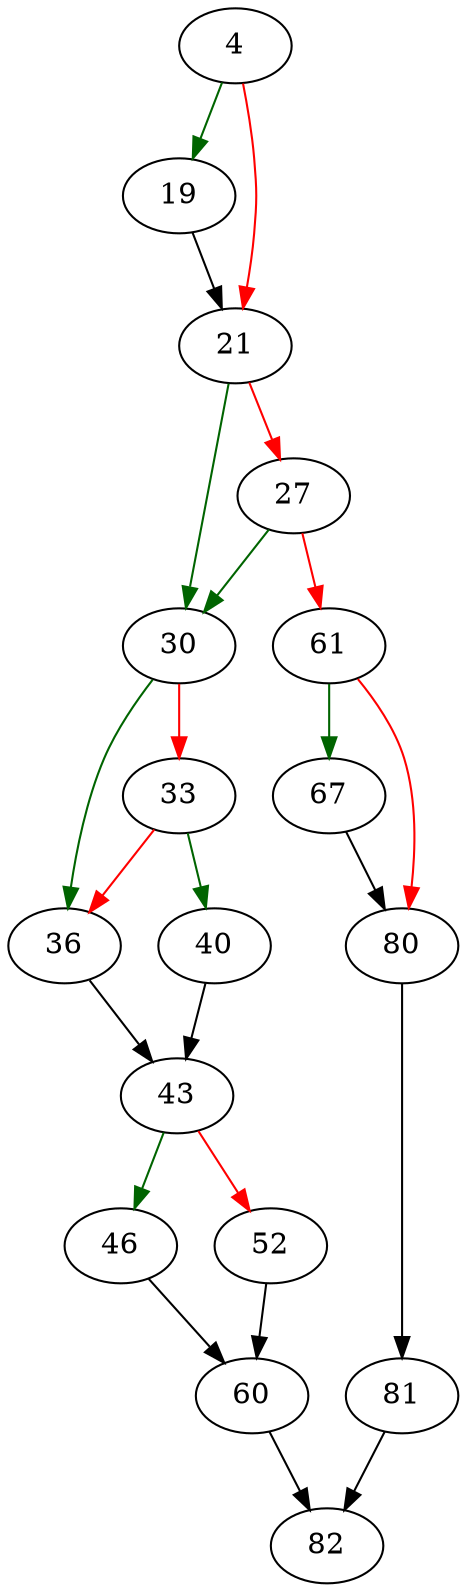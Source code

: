 strict digraph "runOneSqlLine" {
	// Node definitions.
	4 [entry=true];
	19;
	21;
	30;
	27;
	61;
	36;
	33;
	40;
	43;
	46;
	52;
	60;
	82;
	67;
	80;
	81;

	// Edge definitions.
	4 -> 19 [
		color=darkgreen
		cond=true
	];
	4 -> 21 [
		color=red
		cond=false
	];
	19 -> 21;
	21 -> 30 [
		color=darkgreen
		cond=true
	];
	21 -> 27 [
		color=red
		cond=false
	];
	30 -> 36 [
		color=darkgreen
		cond=true
	];
	30 -> 33 [
		color=red
		cond=false
	];
	27 -> 30 [
		color=darkgreen
		cond=true
	];
	27 -> 61 [
		color=red
		cond=false
	];
	61 -> 67 [
		color=darkgreen
		cond=true
	];
	61 -> 80 [
		color=red
		cond=false
	];
	36 -> 43;
	33 -> 36 [
		color=red
		cond=false
	];
	33 -> 40 [
		color=darkgreen
		cond=true
	];
	40 -> 43;
	43 -> 46 [
		color=darkgreen
		cond=true
	];
	43 -> 52 [
		color=red
		cond=false
	];
	46 -> 60;
	52 -> 60;
	60 -> 82;
	67 -> 80;
	80 -> 81;
	81 -> 82;
}